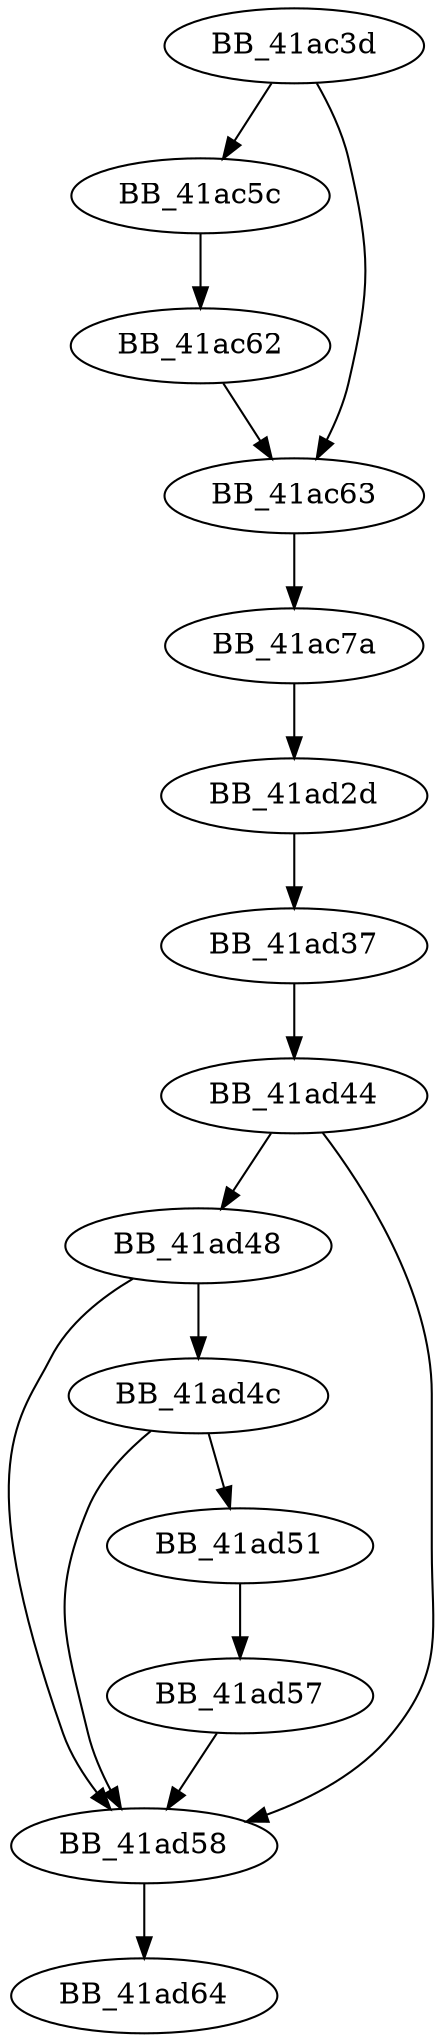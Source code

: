 DiGraph __call_reportfault{
BB_41ac3d->BB_41ac5c
BB_41ac3d->BB_41ac63
BB_41ac5c->BB_41ac62
BB_41ac62->BB_41ac63
BB_41ac63->BB_41ac7a
BB_41ac7a->BB_41ad2d
BB_41ad2d->BB_41ad37
BB_41ad37->BB_41ad44
BB_41ad44->BB_41ad48
BB_41ad44->BB_41ad58
BB_41ad48->BB_41ad4c
BB_41ad48->BB_41ad58
BB_41ad4c->BB_41ad51
BB_41ad4c->BB_41ad58
BB_41ad51->BB_41ad57
BB_41ad57->BB_41ad58
BB_41ad58->BB_41ad64
}
